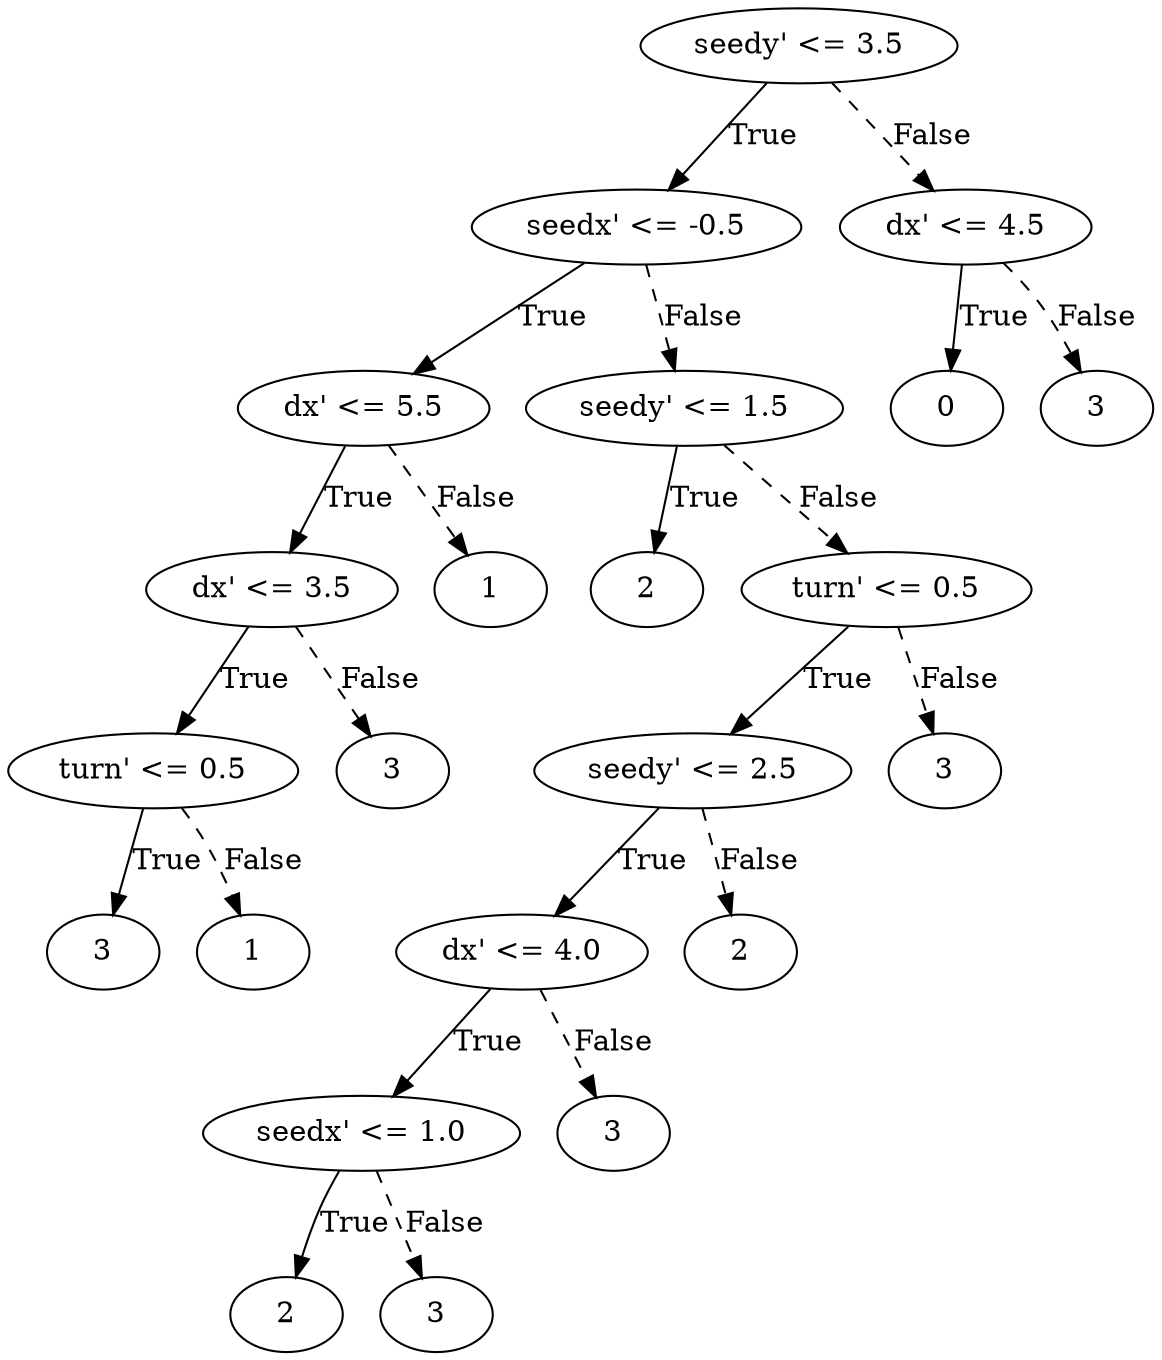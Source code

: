 digraph {
0 [label="seedy' <= 3.5"];
1 [label="seedx' <= -0.5"];
2 [label="dx' <= 5.5"];
3 [label="dx' <= 3.5"];
4 [label="turn' <= 0.5"];
5 [label="3"];
4 -> 5 [label="True"];
6 [label="1"];
4 -> 6 [style="dashed", label="False"];
3 -> 4 [label="True"];
7 [label="3"];
3 -> 7 [style="dashed", label="False"];
2 -> 3 [label="True"];
8 [label="1"];
2 -> 8 [style="dashed", label="False"];
1 -> 2 [label="True"];
9 [label="seedy' <= 1.5"];
10 [label="2"];
9 -> 10 [label="True"];
11 [label="turn' <= 0.5"];
12 [label="seedy' <= 2.5"];
13 [label="dx' <= 4.0"];
14 [label="seedx' <= 1.0"];
15 [label="2"];
14 -> 15 [label="True"];
16 [label="3"];
14 -> 16 [style="dashed", label="False"];
13 -> 14 [label="True"];
17 [label="3"];
13 -> 17 [style="dashed", label="False"];
12 -> 13 [label="True"];
18 [label="2"];
12 -> 18 [style="dashed", label="False"];
11 -> 12 [label="True"];
19 [label="3"];
11 -> 19 [style="dashed", label="False"];
9 -> 11 [style="dashed", label="False"];
1 -> 9 [style="dashed", label="False"];
0 -> 1 [label="True"];
20 [label="dx' <= 4.5"];
21 [label="0"];
20 -> 21 [label="True"];
22 [label="3"];
20 -> 22 [style="dashed", label="False"];
0 -> 20 [style="dashed", label="False"];

}